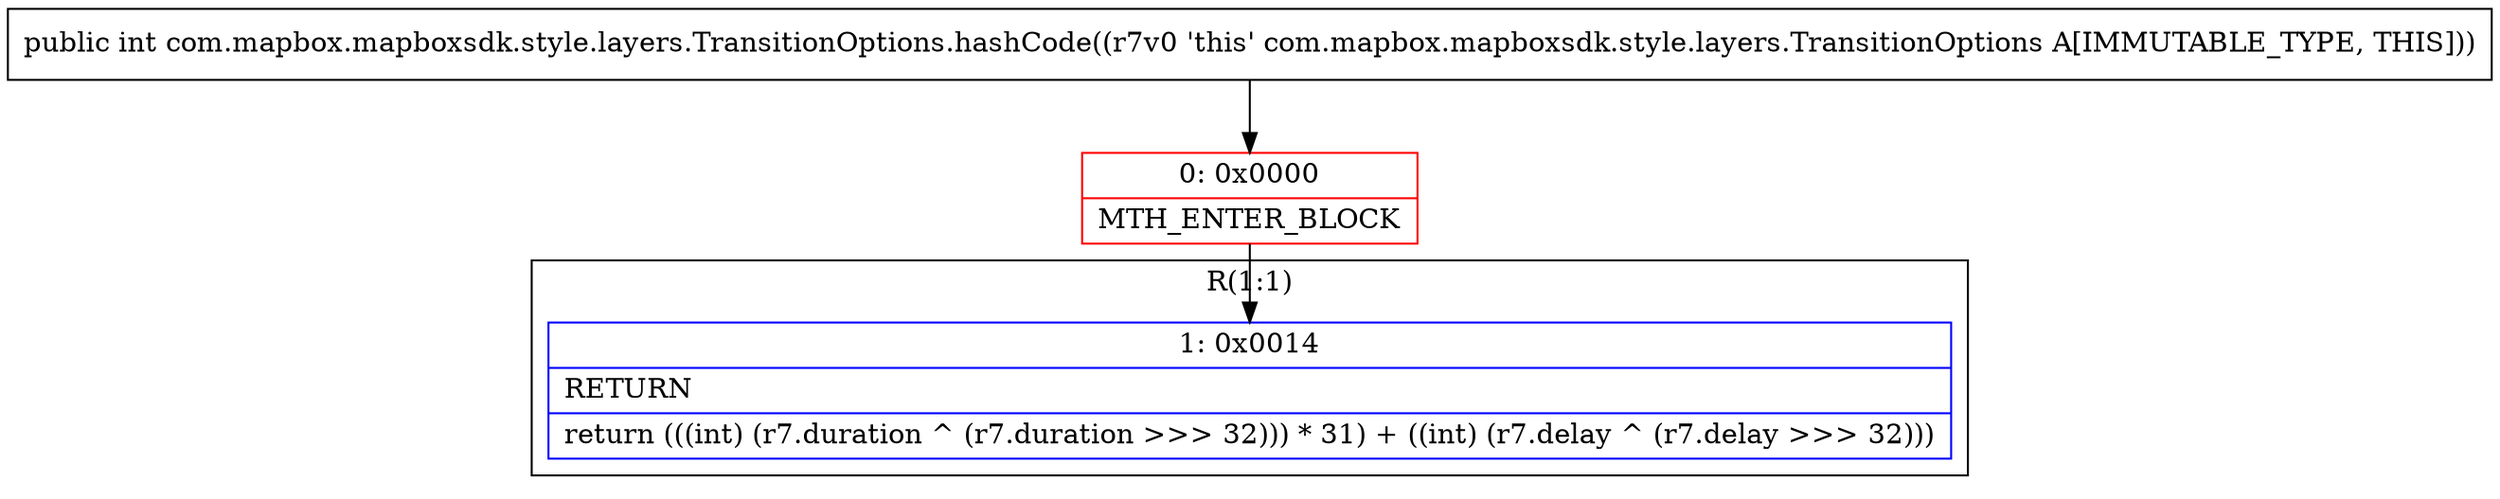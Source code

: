 digraph "CFG forcom.mapbox.mapboxsdk.style.layers.TransitionOptions.hashCode()I" {
subgraph cluster_Region_1562546019 {
label = "R(1:1)";
node [shape=record,color=blue];
Node_1 [shape=record,label="{1\:\ 0x0014|RETURN\l|return (((int) (r7.duration ^ (r7.duration \>\>\> 32))) * 31) + ((int) (r7.delay ^ (r7.delay \>\>\> 32)))\l}"];
}
Node_0 [shape=record,color=red,label="{0\:\ 0x0000|MTH_ENTER_BLOCK\l}"];
MethodNode[shape=record,label="{public int com.mapbox.mapboxsdk.style.layers.TransitionOptions.hashCode((r7v0 'this' com.mapbox.mapboxsdk.style.layers.TransitionOptions A[IMMUTABLE_TYPE, THIS])) }"];
MethodNode -> Node_0;
Node_0 -> Node_1;
}

